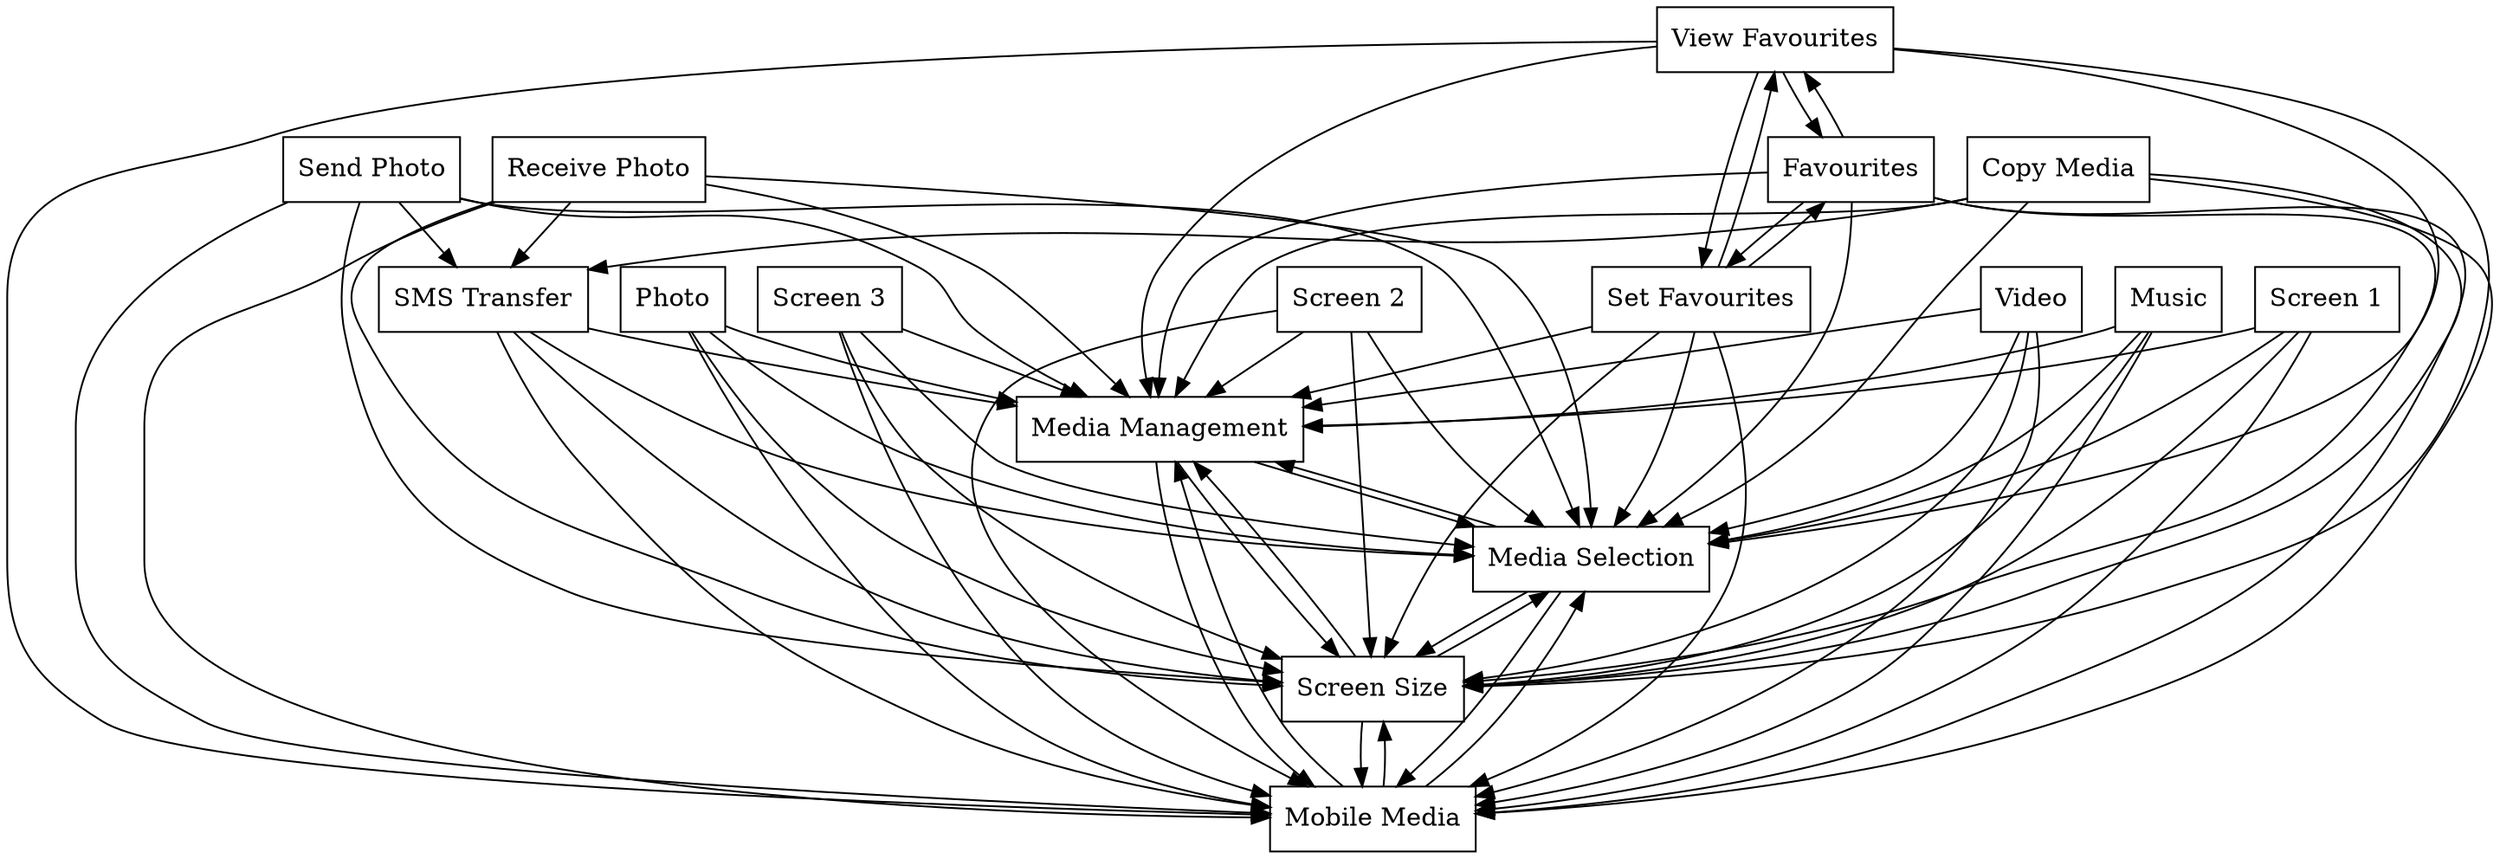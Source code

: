 digraph{
graph [rankdir=TB];
node [shape=box];
edge [arrowhead=normal];
0[label="Media Management",]
1[label="Receive Photo",]
2[label="View Favourites",]
3[label="Send Photo",]
4[label="Photo",]
5[label="SMS Transfer",]
6[label="Copy Media",]
7[label="Media Selection",]
8[label="Mobile Media",]
9[label="Favourites",]
10[label="Set Favourites",]
11[label="Music",]
12[label="Screen Size",]
13[label="Screen 1",]
14[label="Video",]
15[label="Screen 3",]
16[label="Screen 2",]
0->7[label="",]
0->8[label="",]
0->12[label="",]
1->0[label="",]
1->5[label="",]
1->7[label="",]
1->8[label="",]
1->12[label="",]
2->0[label="",]
2->7[label="",]
2->8[label="",]
2->9[label="",]
2->10[label="",]
2->12[label="",]
3->0[label="",]
3->5[label="",]
3->7[label="",]
3->8[label="",]
3->12[label="",]
4->0[label="",]
4->7[label="",]
4->8[label="",]
4->12[label="",]
5->0[label="",]
5->7[label="",]
5->8[label="",]
5->12[label="",]
6->0[label="",]
6->5[label="",]
6->7[label="",]
6->8[label="",]
6->12[label="",]
7->0[label="",]
7->8[label="",]
7->12[label="",]
8->0[label="",]
8->7[label="",]
8->12[label="",]
9->0[label="",]
9->2[label="",]
9->7[label="",]
9->8[label="",]
9->10[label="",]
9->12[label="",]
10->0[label="",]
10->2[label="",]
10->7[label="",]
10->8[label="",]
10->9[label="",]
10->12[label="",]
11->0[label="",]
11->7[label="",]
11->8[label="",]
11->12[label="",]
12->0[label="",]
12->7[label="",]
12->8[label="",]
13->0[label="",]
13->7[label="",]
13->8[label="",]
13->12[label="",]
14->0[label="",]
14->7[label="",]
14->8[label="",]
14->12[label="",]
15->0[label="",]
15->7[label="",]
15->8[label="",]
15->12[label="",]
16->0[label="",]
16->7[label="",]
16->8[label="",]
16->12[label="",]
}
